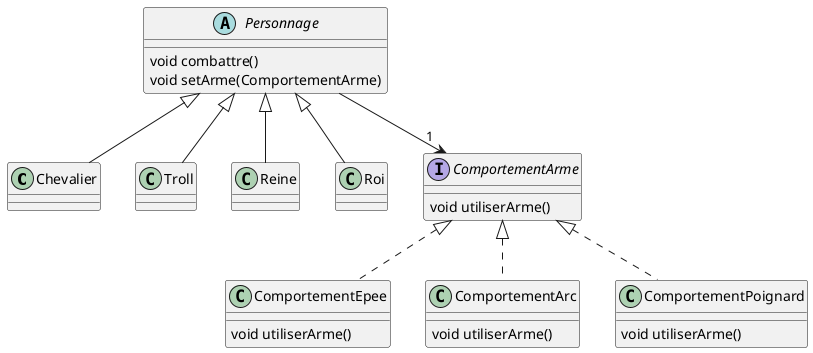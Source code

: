 @startuml

' definitions
' -----------

' package "Personnage"
class Chevalier
class Troll
class Reine
class Roi
abstract Personnage
' end package

' package "Comportement"
class ComportementEpee
class ComportementArc
class ComportementPoignard
interface ComportementArme
' end package

' content
' -------

' Personnage:
Personnage --> "1" ComportementArme
Personnage : void combattre()
Personnage : void setArme(ComportementArme)

' ComportementEpee:
ComportementArme <|.. ComportementEpee
ComportementEpee : void utiliserArme()

' ComportementArc:
ComportementArme <|.. ComportementArc
ComportementArc : void utiliserArme()

' Chevalier:
Personnage <|-- Chevalier

' Troll:
Personnage <|-- Troll

' Reine:
Personnage <|-- Reine

' Roi:
Personnage <|-- Roi

' ComportementPoignard:
ComportementArme <|.. ComportementPoignard
ComportementPoignard : void utiliserArme()

' ComportementArme:
ComportementArme : void utiliserArme()

@enduml
